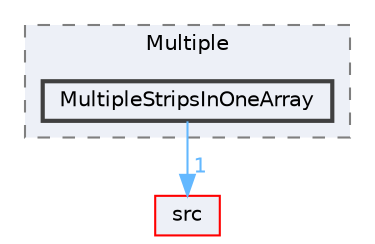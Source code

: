 digraph "/home/runner/work/FastLED/FastLED/examples/Multiple/MultipleStripsInOneArray"
{
 // LATEX_PDF_SIZE
  bgcolor="transparent";
  edge [fontname=Helvetica,fontsize=10,labelfontname=Helvetica,labelfontsize=10];
  node [fontname=Helvetica,fontsize=10,shape=box,height=0.2,width=0.4];
  compound=true
  subgraph clusterdir_b0ccd010afae1b6736eeed36b0121387 {
    graph [ bgcolor="#edf0f7", pencolor="grey50", label="Multiple", fontname=Helvetica,fontsize=10 style="filled,dashed", URL="dir_b0ccd010afae1b6736eeed36b0121387.html",tooltip=""]
  dir_a8e8e2f7421b50568d47b7b0b614c5c6 [label="MultipleStripsInOneArray", fillcolor="#edf0f7", color="grey25", style="filled,bold", URL="dir_a8e8e2f7421b50568d47b7b0b614c5c6.html",tooltip=""];
  }
  dir_68267d1309a1af8e8297ef4c3efbcdba [label="src", fillcolor="#edf0f7", color="red", style="filled", URL="dir_68267d1309a1af8e8297ef4c3efbcdba.html",tooltip=""];
  dir_a8e8e2f7421b50568d47b7b0b614c5c6->dir_68267d1309a1af8e8297ef4c3efbcdba [headlabel="1", labeldistance=1.5 headhref="dir_000051_000073.html" href="dir_000051_000073.html" color="steelblue1" fontcolor="steelblue1"];
}
